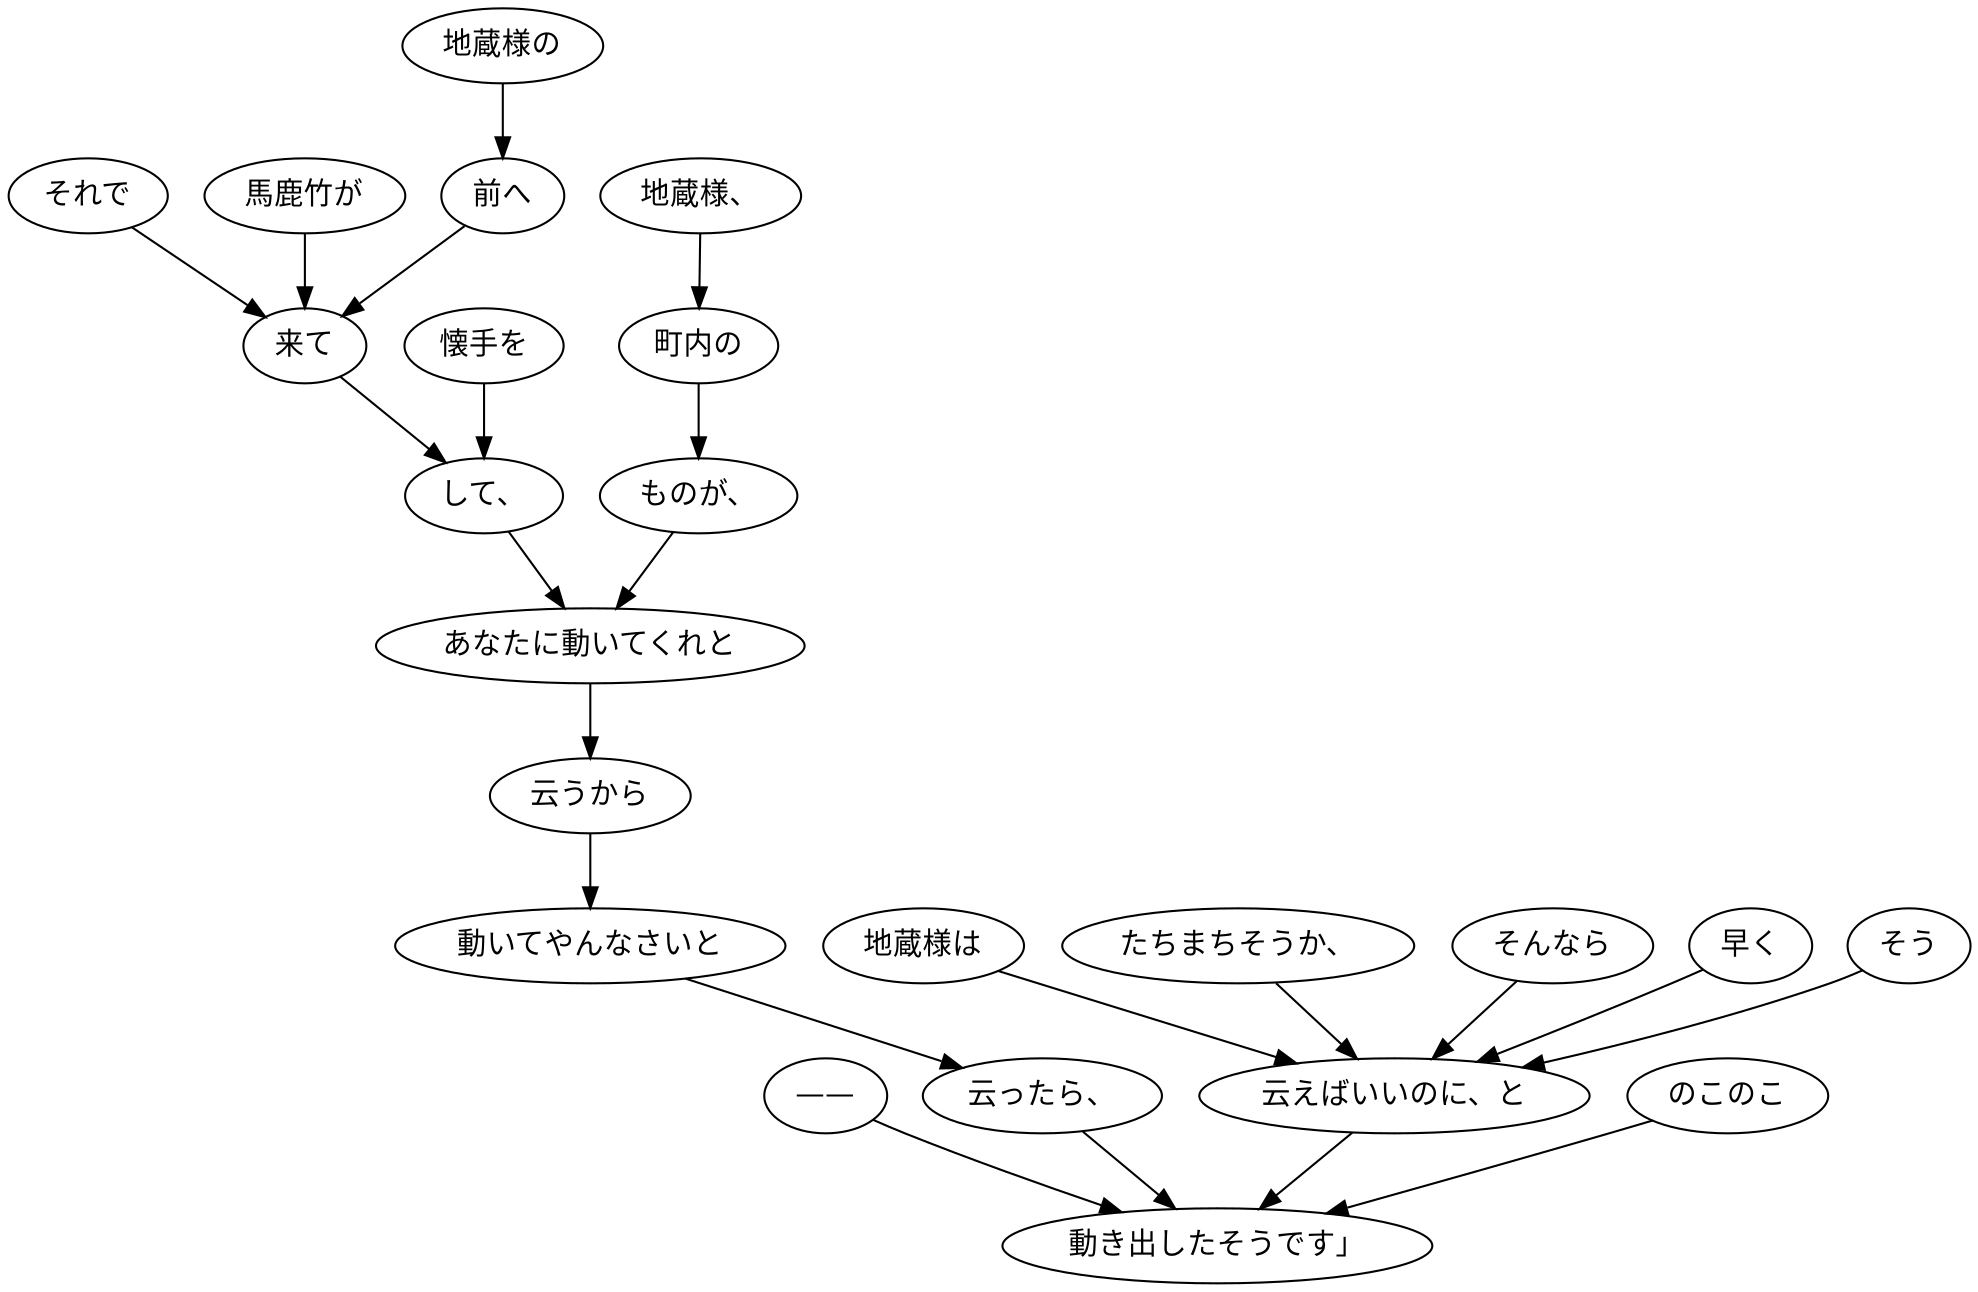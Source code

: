 digraph graph6935 {
	node0 [label="——"];
	node1 [label="それで"];
	node2 [label="馬鹿竹が"];
	node3 [label="地蔵様の"];
	node4 [label="前へ"];
	node5 [label="来て"];
	node6 [label="懐手を"];
	node7 [label="して、"];
	node8 [label="地蔵様、"];
	node9 [label="町内の"];
	node10 [label="ものが、"];
	node11 [label="あなたに動いてくれと"];
	node12 [label="云うから"];
	node13 [label="動いてやんなさいと"];
	node14 [label="云ったら、"];
	node15 [label="地蔵様は"];
	node16 [label="たちまちそうか、"];
	node17 [label="そんなら"];
	node18 [label="早く"];
	node19 [label="そう"];
	node20 [label="云えばいいのに、と"];
	node21 [label="のこのこ"];
	node22 [label="動き出したそうです」"];
	node0 -> node22;
	node1 -> node5;
	node2 -> node5;
	node3 -> node4;
	node4 -> node5;
	node5 -> node7;
	node6 -> node7;
	node7 -> node11;
	node8 -> node9;
	node9 -> node10;
	node10 -> node11;
	node11 -> node12;
	node12 -> node13;
	node13 -> node14;
	node14 -> node22;
	node15 -> node20;
	node16 -> node20;
	node17 -> node20;
	node18 -> node20;
	node19 -> node20;
	node20 -> node22;
	node21 -> node22;
}
